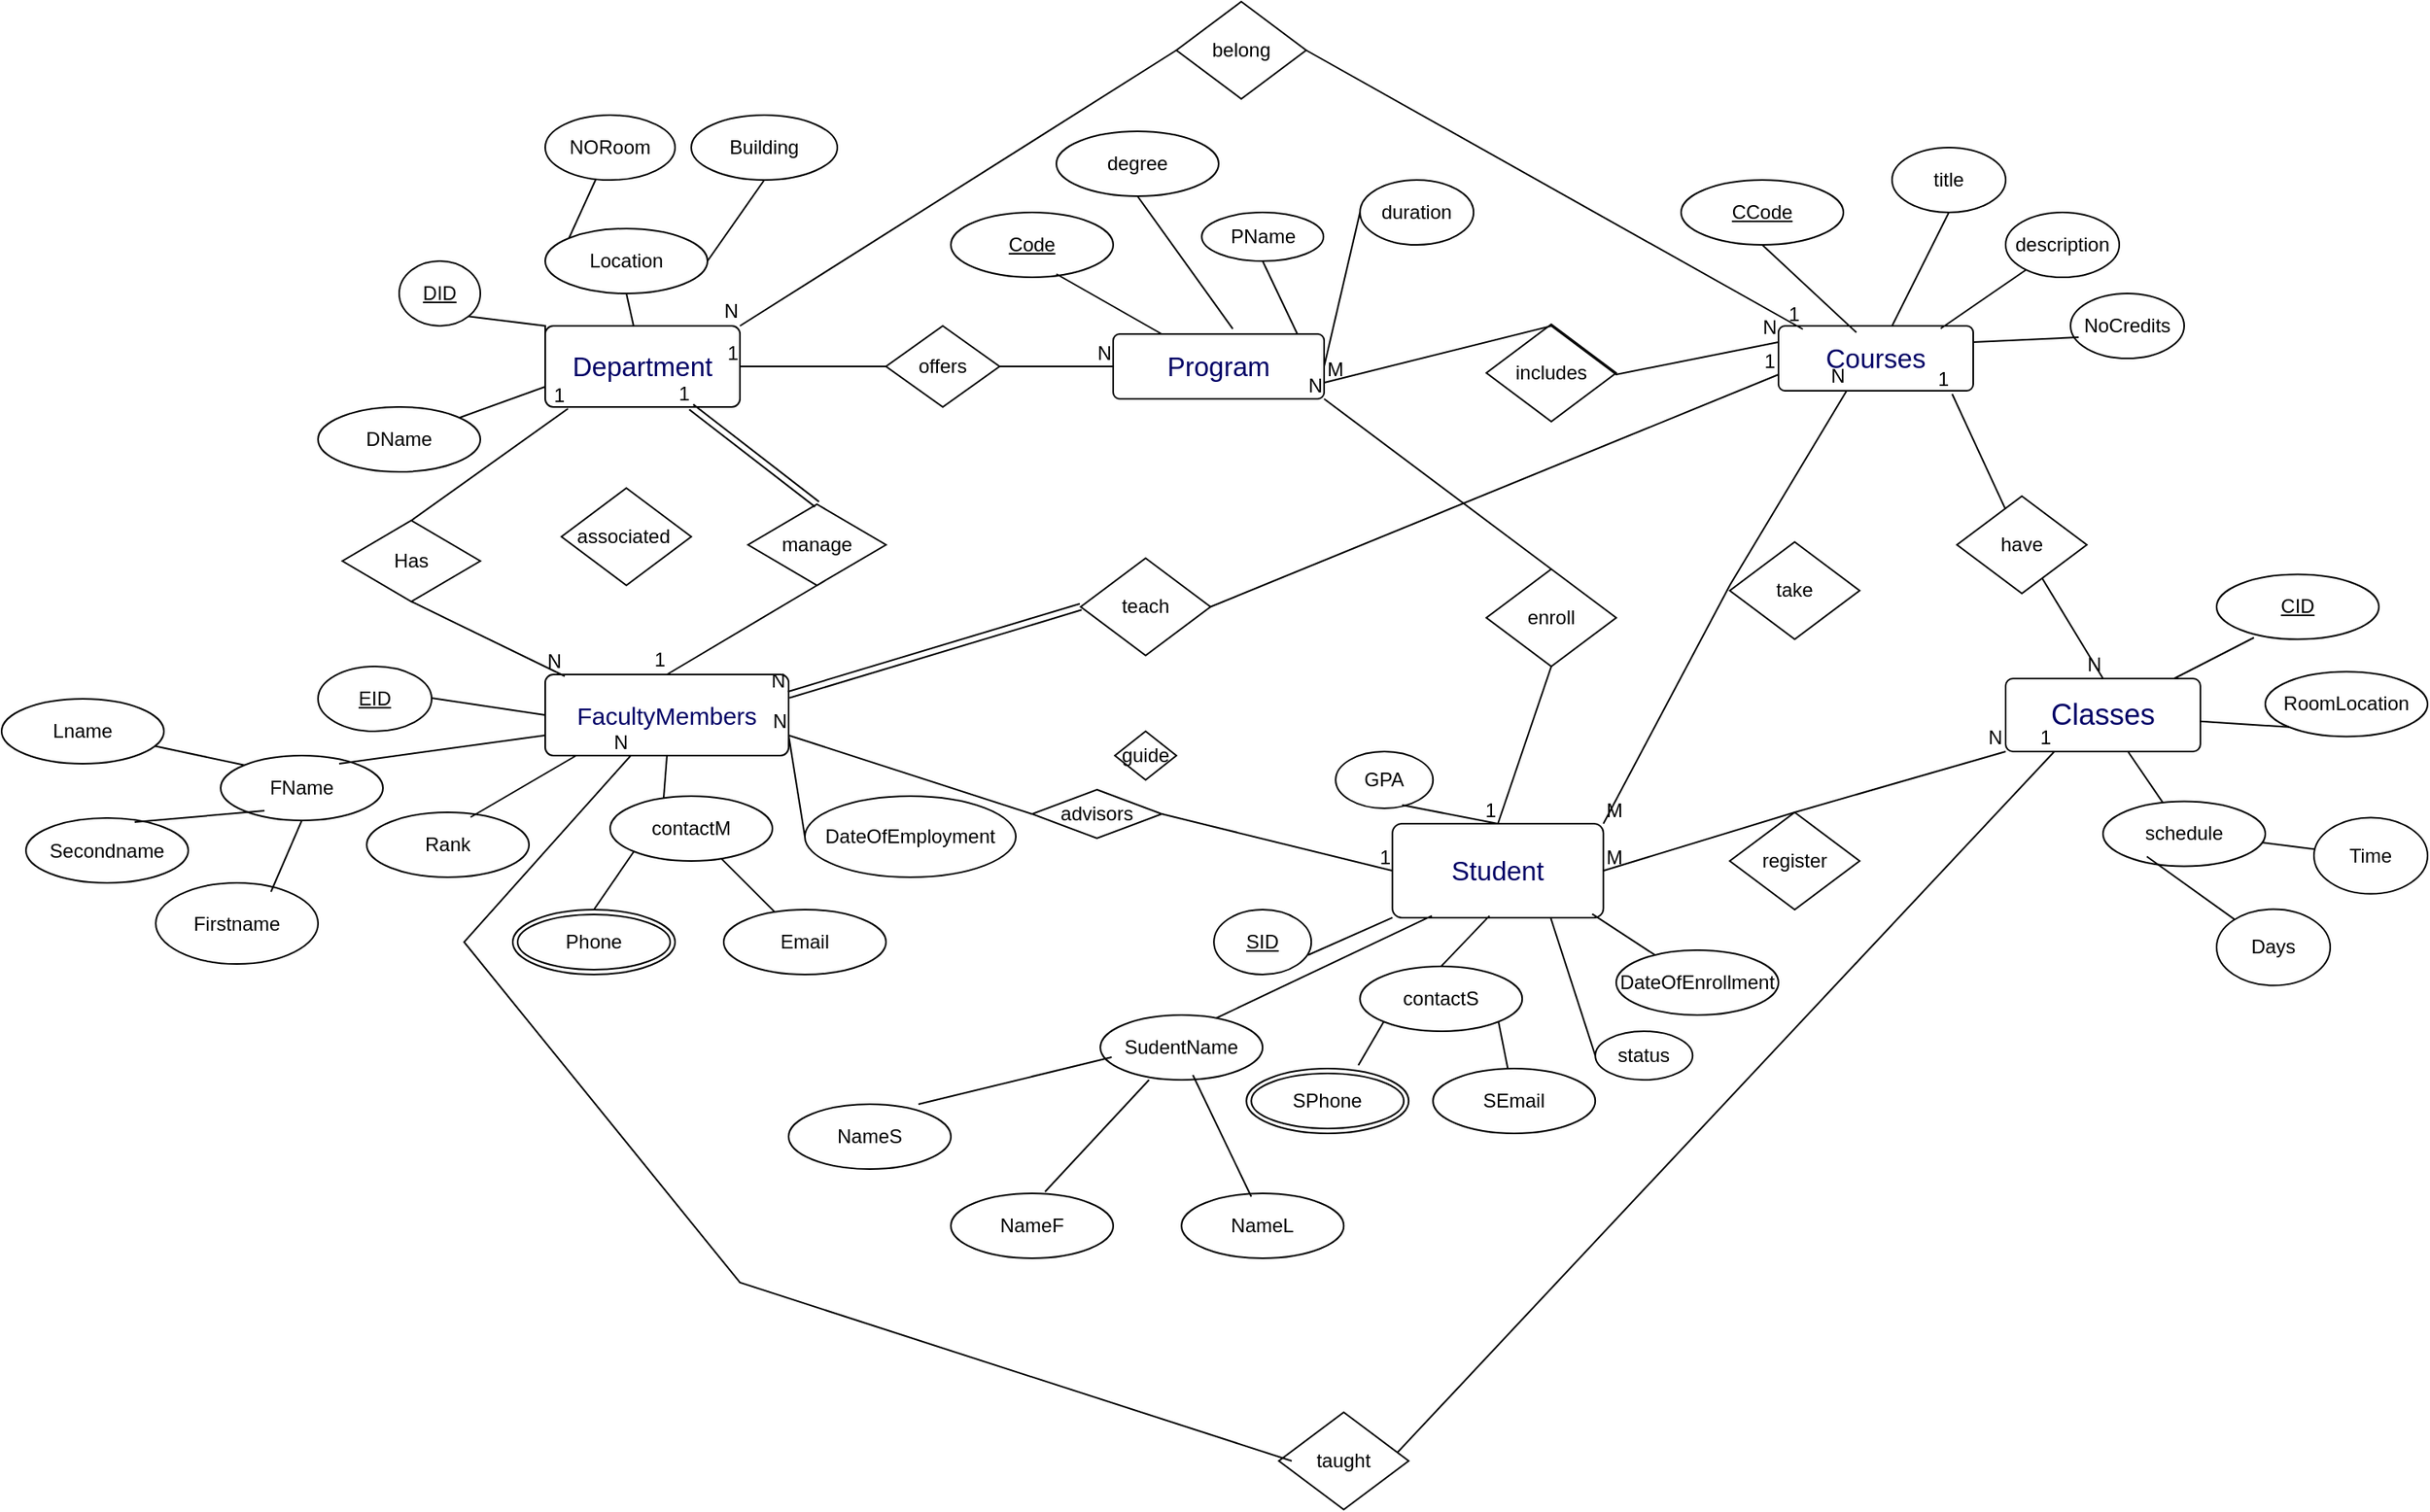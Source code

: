 <mxfile version="24.7.17">
  <diagram id="R2lEEEUBdFMjLlhIrx00" name="Page-1">
    <mxGraphModel dx="2276" dy="781" grid="1" gridSize="10" guides="1" tooltips="1" connect="1" arrows="1" fold="1" page="1" pageScale="1" pageWidth="850" pageHeight="1100" math="0" shadow="0" extFonts="Permanent Marker^https://fonts.googleapis.com/css?family=Permanent+Marker">
      <root>
        <mxCell id="0" />
        <mxCell id="1" parent="0" />
        <mxCell id="OtRgwi7iKYd2yxf2kKUD-1" value="&lt;font color=&quot;#000066&quot; face=&quot;sans-serif&quot;&gt;&lt;span style=&quot;font-size: 16.5px; font-variant-ligatures: common-ligatures; white-space: pre;&quot;&gt;Department&lt;/span&gt;&lt;/font&gt;" style="rounded=1;arcSize=10;whiteSpace=wrap;html=1;align=center;" vertex="1" parent="1">
          <mxGeometry x="-90" y="320" width="120" height="50" as="geometry" />
        </mxCell>
        <mxCell id="OtRgwi7iKYd2yxf2kKUD-3" value="DName" style="ellipse;whiteSpace=wrap;html=1;align=center;" vertex="1" parent="1">
          <mxGeometry x="-230" y="370" width="100" height="40" as="geometry" />
        </mxCell>
        <mxCell id="OtRgwi7iKYd2yxf2kKUD-6" value="DID" style="ellipse;whiteSpace=wrap;html=1;align=center;fontStyle=4;" vertex="1" parent="1">
          <mxGeometry x="-180" y="280" width="50" height="40" as="geometry" />
        </mxCell>
        <mxCell id="OtRgwi7iKYd2yxf2kKUD-7" value="Location" style="ellipse;whiteSpace=wrap;html=1;align=center;" vertex="1" parent="1">
          <mxGeometry x="-90" y="260" width="100" height="40" as="geometry" />
        </mxCell>
        <mxCell id="OtRgwi7iKYd2yxf2kKUD-8" value="" style="endArrow=none;html=1;rounded=0;entryX=0;entryY=0.75;entryDx=0;entryDy=0;" edge="1" parent="1" source="OtRgwi7iKYd2yxf2kKUD-3" target="OtRgwi7iKYd2yxf2kKUD-1">
          <mxGeometry relative="1" as="geometry">
            <mxPoint x="-240" y="344.5" as="sourcePoint" />
            <mxPoint x="-80" y="344.5" as="targetPoint" />
          </mxGeometry>
        </mxCell>
        <mxCell id="OtRgwi7iKYd2yxf2kKUD-9" value="" style="endArrow=none;html=1;rounded=0;exitX=1;exitY=1;exitDx=0;exitDy=0;" edge="1" parent="1" source="OtRgwi7iKYd2yxf2kKUD-6">
          <mxGeometry relative="1" as="geometry">
            <mxPoint x="-133" y="387" as="sourcePoint" />
            <mxPoint x="-90" y="330" as="targetPoint" />
            <Array as="points">
              <mxPoint x="-90" y="320" />
            </Array>
          </mxGeometry>
        </mxCell>
        <mxCell id="OtRgwi7iKYd2yxf2kKUD-12" value="" style="endArrow=none;html=1;rounded=0;exitX=0.5;exitY=1;exitDx=0;exitDy=0;" edge="1" parent="1" source="OtRgwi7iKYd2yxf2kKUD-7" target="OtRgwi7iKYd2yxf2kKUD-1">
          <mxGeometry relative="1" as="geometry">
            <mxPoint x="30" y="290" as="sourcePoint" />
            <mxPoint x="190" y="290" as="targetPoint" />
          </mxGeometry>
        </mxCell>
        <mxCell id="OtRgwi7iKYd2yxf2kKUD-13" value="NORoom" style="ellipse;whiteSpace=wrap;html=1;align=center;" vertex="1" parent="1">
          <mxGeometry x="-90" y="190" width="80" height="40" as="geometry" />
        </mxCell>
        <mxCell id="OtRgwi7iKYd2yxf2kKUD-14" value="Building" style="ellipse;whiteSpace=wrap;html=1;align=center;" vertex="1" parent="1">
          <mxGeometry y="190" width="90" height="40" as="geometry" />
        </mxCell>
        <mxCell id="OtRgwi7iKYd2yxf2kKUD-15" value="" style="endArrow=none;html=1;rounded=0;entryX=0.5;entryY=1;entryDx=0;entryDy=0;exitX=1;exitY=0.5;exitDx=0;exitDy=0;" edge="1" parent="1" source="OtRgwi7iKYd2yxf2kKUD-7" target="OtRgwi7iKYd2yxf2kKUD-14">
          <mxGeometry relative="1" as="geometry">
            <mxPoint x="20" y="250" as="sourcePoint" />
            <mxPoint x="180" y="250" as="targetPoint" />
          </mxGeometry>
        </mxCell>
        <mxCell id="OtRgwi7iKYd2yxf2kKUD-16" value="" style="endArrow=none;html=1;rounded=0;entryX=0;entryY=0;entryDx=0;entryDy=0;" edge="1" parent="1" source="OtRgwi7iKYd2yxf2kKUD-13" target="OtRgwi7iKYd2yxf2kKUD-7">
          <mxGeometry relative="1" as="geometry">
            <mxPoint x="-150" y="250" as="sourcePoint" />
            <mxPoint x="10" y="250" as="targetPoint" />
          </mxGeometry>
        </mxCell>
        <mxCell id="OtRgwi7iKYd2yxf2kKUD-17" value="&lt;font color=&quot;#000066&quot; face=&quot;sans-serif&quot;&gt;&lt;span style=&quot;font-size: 16.5px; font-variant-ligatures: common-ligatures; white-space: pre;&quot;&gt;Program&lt;/span&gt;&lt;/font&gt;" style="rounded=1;arcSize=10;whiteSpace=wrap;html=1;align=center;" vertex="1" parent="1">
          <mxGeometry x="260" y="325" width="130" height="40" as="geometry" />
        </mxCell>
        <mxCell id="OtRgwi7iKYd2yxf2kKUD-18" value="&lt;font color=&quot;#000066&quot; style=&quot;font-size: 15px;&quot;&gt;FacultyMembers&lt;/font&gt;" style="rounded=1;arcSize=10;whiteSpace=wrap;html=1;align=center;fontSize=15;" vertex="1" parent="1">
          <mxGeometry x="-90" y="535" width="150" height="50" as="geometry" />
        </mxCell>
        <mxCell id="OtRgwi7iKYd2yxf2kKUD-19" value="Code" style="ellipse;whiteSpace=wrap;html=1;align=center;fontStyle=4;" vertex="1" parent="1">
          <mxGeometry x="160" y="250" width="100" height="40" as="geometry" />
        </mxCell>
        <mxCell id="OtRgwi7iKYd2yxf2kKUD-20" value="PName" style="ellipse;whiteSpace=wrap;html=1;align=center;" vertex="1" parent="1">
          <mxGeometry x="314.6" y="250" width="75" height="30" as="geometry" />
        </mxCell>
        <mxCell id="OtRgwi7iKYd2yxf2kKUD-21" value="" style="endArrow=none;html=1;rounded=0;exitX=0.65;exitY=0.95;exitDx=0;exitDy=0;exitPerimeter=0;" edge="1" parent="1" source="OtRgwi7iKYd2yxf2kKUD-19" target="OtRgwi7iKYd2yxf2kKUD-17">
          <mxGeometry relative="1" as="geometry">
            <mxPoint x="110" y="319" as="sourcePoint" />
            <mxPoint x="270" y="319" as="targetPoint" />
          </mxGeometry>
        </mxCell>
        <mxCell id="OtRgwi7iKYd2yxf2kKUD-23" value="" style="endArrow=none;html=1;rounded=0;entryX=0.5;entryY=1;entryDx=0;entryDy=0;exitX=0.873;exitY=0;exitDx=0;exitDy=0;exitPerimeter=0;" edge="1" parent="1" source="OtRgwi7iKYd2yxf2kKUD-17" target="OtRgwi7iKYd2yxf2kKUD-20">
          <mxGeometry relative="1" as="geometry">
            <mxPoint x="380" y="340" as="sourcePoint" />
            <mxPoint x="540" y="340" as="targetPoint" />
          </mxGeometry>
        </mxCell>
        <mxCell id="OtRgwi7iKYd2yxf2kKUD-24" value="EID" style="ellipse;whiteSpace=wrap;html=1;align=center;fontStyle=4;" vertex="1" parent="1">
          <mxGeometry x="-230" y="530" width="70" height="40" as="geometry" />
        </mxCell>
        <mxCell id="OtRgwi7iKYd2yxf2kKUD-25" value="" style="endArrow=none;html=1;rounded=0;entryX=0;entryY=0.5;entryDx=0;entryDy=0;" edge="1" parent="1" target="OtRgwi7iKYd2yxf2kKUD-18">
          <mxGeometry relative="1" as="geometry">
            <mxPoint x="-160" y="549.5" as="sourcePoint" />
            <mxPoint x="-120" y="550" as="targetPoint" />
          </mxGeometry>
        </mxCell>
        <mxCell id="OtRgwi7iKYd2yxf2kKUD-27" value="FName" style="ellipse;whiteSpace=wrap;html=1;align=center;" vertex="1" parent="1">
          <mxGeometry x="-290" y="585" width="100" height="40" as="geometry" />
        </mxCell>
        <mxCell id="OtRgwi7iKYd2yxf2kKUD-28" value="Email" style="ellipse;whiteSpace=wrap;html=1;align=center;" vertex="1" parent="1">
          <mxGeometry x="20" y="680" width="100" height="40" as="geometry" />
        </mxCell>
        <mxCell id="OtRgwi7iKYd2yxf2kKUD-29" value="DateOfEmployment" style="ellipse;whiteSpace=wrap;html=1;align=center;" vertex="1" parent="1">
          <mxGeometry x="70" y="610" width="130" height="50" as="geometry" />
        </mxCell>
        <mxCell id="OtRgwi7iKYd2yxf2kKUD-30" value="Phone" style="ellipse;shape=doubleEllipse;margin=3;whiteSpace=wrap;html=1;align=center;" vertex="1" parent="1">
          <mxGeometry x="-110" y="680" width="100" height="40" as="geometry" />
        </mxCell>
        <mxCell id="OtRgwi7iKYd2yxf2kKUD-31" value="" style="endArrow=none;html=1;rounded=0;exitX=0.73;exitY=0.125;exitDx=0;exitDy=0;exitPerimeter=0;entryX=0;entryY=0.75;entryDx=0;entryDy=0;" edge="1" parent="1" source="OtRgwi7iKYd2yxf2kKUD-27" target="OtRgwi7iKYd2yxf2kKUD-18">
          <mxGeometry relative="1" as="geometry">
            <mxPoint x="-250" y="570" as="sourcePoint" />
            <mxPoint x="-90" y="570" as="targetPoint" />
          </mxGeometry>
        </mxCell>
        <mxCell id="OtRgwi7iKYd2yxf2kKUD-32" value="" style="endArrow=none;html=1;rounded=0;exitX=0.5;exitY=0;exitDx=0;exitDy=0;entryX=0;entryY=1;entryDx=0;entryDy=0;" edge="1" parent="1" source="OtRgwi7iKYd2yxf2kKUD-30" target="OtRgwi7iKYd2yxf2kKUD-42">
          <mxGeometry relative="1" as="geometry">
            <mxPoint x="-80" y="617" as="sourcePoint" />
            <mxPoint x="-33" y="575" as="targetPoint" />
          </mxGeometry>
        </mxCell>
        <mxCell id="OtRgwi7iKYd2yxf2kKUD-33" value="" style="endArrow=none;html=1;rounded=0;" edge="1" parent="1" source="OtRgwi7iKYd2yxf2kKUD-28" target="OtRgwi7iKYd2yxf2kKUD-42">
          <mxGeometry relative="1" as="geometry">
            <mxPoint x="-40" y="630" as="sourcePoint" />
            <mxPoint x="-17" y="580" as="targetPoint" />
            <Array as="points" />
          </mxGeometry>
        </mxCell>
        <mxCell id="OtRgwi7iKYd2yxf2kKUD-34" value="" style="endArrow=none;html=1;rounded=0;entryX=0;entryY=0.5;entryDx=0;entryDy=0;exitX=1;exitY=0.75;exitDx=0;exitDy=0;" edge="1" parent="1" source="OtRgwi7iKYd2yxf2kKUD-18" target="OtRgwi7iKYd2yxf2kKUD-29">
          <mxGeometry relative="1" as="geometry">
            <mxPoint x="60" y="570" as="sourcePoint" />
            <mxPoint x="190" y="560" as="targetPoint" />
          </mxGeometry>
        </mxCell>
        <mxCell id="OtRgwi7iKYd2yxf2kKUD-35" value=" degree" style="ellipse;whiteSpace=wrap;html=1;align=center;" vertex="1" parent="1">
          <mxGeometry x="225" y="200" width="100" height="40" as="geometry" />
        </mxCell>
        <mxCell id="OtRgwi7iKYd2yxf2kKUD-37" value="" style="endArrow=none;html=1;rounded=0;exitX=0.567;exitY=-0.08;exitDx=0;exitDy=0;exitPerimeter=0;entryX=0.5;entryY=1;entryDx=0;entryDy=0;" edge="1" parent="1" source="OtRgwi7iKYd2yxf2kKUD-17" target="OtRgwi7iKYd2yxf2kKUD-35">
          <mxGeometry relative="1" as="geometry">
            <mxPoint x="140" y="240" as="sourcePoint" />
            <mxPoint x="300" y="240" as="targetPoint" />
          </mxGeometry>
        </mxCell>
        <mxCell id="OtRgwi7iKYd2yxf2kKUD-38" value="  duration " style="ellipse;whiteSpace=wrap;html=1;align=center;" vertex="1" parent="1">
          <mxGeometry x="412.1" y="230" width="70" height="40" as="geometry" />
        </mxCell>
        <mxCell id="OtRgwi7iKYd2yxf2kKUD-39" value="" style="endArrow=none;html=1;rounded=0;exitX=1;exitY=0.5;exitDx=0;exitDy=0;entryX=0;entryY=0.5;entryDx=0;entryDy=0;" edge="1" parent="1" source="OtRgwi7iKYd2yxf2kKUD-17" target="OtRgwi7iKYd2yxf2kKUD-38">
          <mxGeometry relative="1" as="geometry">
            <mxPoint x="250" y="344.5" as="sourcePoint" />
            <mxPoint x="430" y="345" as="targetPoint" />
          </mxGeometry>
        </mxCell>
        <mxCell id="OtRgwi7iKYd2yxf2kKUD-42" value="contactM" style="ellipse;whiteSpace=wrap;html=1;align=center;" vertex="1" parent="1">
          <mxGeometry x="-50" y="610" width="100" height="40" as="geometry" />
        </mxCell>
        <mxCell id="OtRgwi7iKYd2yxf2kKUD-43" value="" style="endArrow=none;html=1;rounded=0;exitX=0.33;exitY=0.025;exitDx=0;exitDy=0;exitPerimeter=0;entryX=0.5;entryY=1;entryDx=0;entryDy=0;" edge="1" parent="1" source="OtRgwi7iKYd2yxf2kKUD-42" target="OtRgwi7iKYd2yxf2kKUD-18">
          <mxGeometry relative="1" as="geometry">
            <mxPoint x="-57" y="613.5" as="sourcePoint" />
            <mxPoint x="-10" y="580" as="targetPoint" />
          </mxGeometry>
        </mxCell>
        <mxCell id="OtRgwi7iKYd2yxf2kKUD-44" value="Rank" style="ellipse;whiteSpace=wrap;html=1;align=center;" vertex="1" parent="1">
          <mxGeometry x="-200" y="620" width="100" height="40" as="geometry" />
        </mxCell>
        <mxCell id="OtRgwi7iKYd2yxf2kKUD-45" value="" style="endArrow=none;html=1;rounded=0;entryX=0.64;entryY=0.075;entryDx=0;entryDy=0;entryPerimeter=0;exitX=0.127;exitY=1;exitDx=0;exitDy=0;exitPerimeter=0;" edge="1" parent="1" source="OtRgwi7iKYd2yxf2kKUD-18" target="OtRgwi7iKYd2yxf2kKUD-44">
          <mxGeometry relative="1" as="geometry">
            <mxPoint x="-140" y="410" as="sourcePoint" />
            <mxPoint x="20" y="410" as="targetPoint" />
          </mxGeometry>
        </mxCell>
        <mxCell id="OtRgwi7iKYd2yxf2kKUD-46" value="&lt;font color=&quot;#000066&quot; face=&quot;sans-serif&quot;&gt;&lt;span style=&quot;font-size: 16.5px; font-variant-ligatures: common-ligatures; white-space: pre;&quot;&gt;Student&lt;/span&gt;&lt;/font&gt;" style="rounded=1;arcSize=10;whiteSpace=wrap;html=1;align=center;" vertex="1" parent="1">
          <mxGeometry x="432.1" y="627" width="130" height="58" as="geometry" />
        </mxCell>
        <mxCell id="OtRgwi7iKYd2yxf2kKUD-47" value="DateOfEnrollment" style="ellipse;whiteSpace=wrap;html=1;align=center;" vertex="1" parent="1">
          <mxGeometry x="570" y="705" width="100" height="40" as="geometry" />
        </mxCell>
        <mxCell id="OtRgwi7iKYd2yxf2kKUD-48" value="SID" style="ellipse;whiteSpace=wrap;html=1;align=center;fontStyle=4;" vertex="1" parent="1">
          <mxGeometry x="322.1" y="680" width="60" height="40" as="geometry" />
        </mxCell>
        <mxCell id="OtRgwi7iKYd2yxf2kKUD-49" value="NameL" style="ellipse;whiteSpace=wrap;html=1;align=center;" vertex="1" parent="1">
          <mxGeometry x="302.1" y="855" width="100" height="40" as="geometry" />
        </mxCell>
        <mxCell id="OtRgwi7iKYd2yxf2kKUD-50" value="SEmail" style="ellipse;whiteSpace=wrap;html=1;align=center;" vertex="1" parent="1">
          <mxGeometry x="457.1" y="778" width="100" height="40" as="geometry" />
        </mxCell>
        <mxCell id="OtRgwi7iKYd2yxf2kKUD-51" value="" style="endArrow=none;html=1;rounded=0;exitX=0.69;exitY=-0.05;exitDx=0;exitDy=0;entryX=0;entryY=1;entryDx=0;entryDy=0;exitPerimeter=0;" edge="1" parent="1" source="OtRgwi7iKYd2yxf2kKUD-53" target="OtRgwi7iKYd2yxf2kKUD-54">
          <mxGeometry relative="1" as="geometry">
            <mxPoint x="387.1" y="778" as="sourcePoint" />
            <mxPoint x="402.1" y="742" as="targetPoint" />
          </mxGeometry>
        </mxCell>
        <mxCell id="OtRgwi7iKYd2yxf2kKUD-52" value="" style="endArrow=none;html=1;rounded=0;entryX=1;entryY=1;entryDx=0;entryDy=0;" edge="1" source="OtRgwi7iKYd2yxf2kKUD-50" parent="1" target="OtRgwi7iKYd2yxf2kKUD-54">
          <mxGeometry relative="1" as="geometry">
            <mxPoint x="397.1" y="728" as="sourcePoint" />
            <mxPoint x="456.1" y="747" as="targetPoint" />
            <Array as="points" />
          </mxGeometry>
        </mxCell>
        <mxCell id="OtRgwi7iKYd2yxf2kKUD-53" value="SPhone" style="ellipse;shape=doubleEllipse;margin=3;whiteSpace=wrap;html=1;align=center;" vertex="1" parent="1">
          <mxGeometry x="342.1" y="778" width="100" height="40" as="geometry" />
        </mxCell>
        <mxCell id="OtRgwi7iKYd2yxf2kKUD-54" value="contactS" style="ellipse;whiteSpace=wrap;html=1;align=center;" vertex="1" parent="1">
          <mxGeometry x="412.1" y="715" width="100" height="40" as="geometry" />
        </mxCell>
        <mxCell id="OtRgwi7iKYd2yxf2kKUD-56" value="" style="endArrow=none;html=1;rounded=0;exitX=0.46;exitY=0.98;exitDx=0;exitDy=0;exitPerimeter=0;entryX=0.5;entryY=0;entryDx=0;entryDy=0;" edge="1" parent="1" source="OtRgwi7iKYd2yxf2kKUD-46" target="OtRgwi7iKYd2yxf2kKUD-54">
          <mxGeometry relative="1" as="geometry">
            <mxPoint x="277.1" y="702" as="sourcePoint" />
            <mxPoint x="437.1" y="702" as="targetPoint" />
          </mxGeometry>
        </mxCell>
        <mxCell id="OtRgwi7iKYd2yxf2kKUD-57" value="" style="endArrow=none;html=1;rounded=0;exitX=0.947;exitY=0.96;exitDx=0;exitDy=0;exitPerimeter=0;" edge="1" parent="1" source="OtRgwi7iKYd2yxf2kKUD-46" target="OtRgwi7iKYd2yxf2kKUD-47">
          <mxGeometry relative="1" as="geometry">
            <mxPoint x="507.1" y="636.5" as="sourcePoint" />
            <mxPoint x="563.1" y="702" as="targetPoint" />
          </mxGeometry>
        </mxCell>
        <mxCell id="OtRgwi7iKYd2yxf2kKUD-58" value="" style="endArrow=none;html=1;rounded=0;entryX=0.967;entryY=0.7;entryDx=0;entryDy=0;entryPerimeter=0;" edge="1" parent="1" source="OtRgwi7iKYd2yxf2kKUD-46" target="OtRgwi7iKYd2yxf2kKUD-48">
          <mxGeometry relative="1" as="geometry">
            <mxPoint x="387.1" y="582" as="sourcePoint" />
            <mxPoint x="357.1" y="572" as="targetPoint" />
          </mxGeometry>
        </mxCell>
        <mxCell id="OtRgwi7iKYd2yxf2kKUD-59" value="" style="endArrow=none;html=1;rounded=0;exitX=0.75;exitY=1;exitDx=0;exitDy=0;entryX=0;entryY=0.5;entryDx=0;entryDy=0;" edge="1" parent="1" source="OtRgwi7iKYd2yxf2kKUD-46" target="OtRgwi7iKYd2yxf2kKUD-61">
          <mxGeometry relative="1" as="geometry">
            <mxPoint x="127.1" y="562" as="sourcePoint" />
            <mxPoint x="562.1" y="615" as="targetPoint" />
          </mxGeometry>
        </mxCell>
        <mxCell id="OtRgwi7iKYd2yxf2kKUD-61" value="status" style="ellipse;whiteSpace=wrap;html=1;align=center;" vertex="1" parent="1">
          <mxGeometry x="557.1" y="755" width="60" height="30" as="geometry" />
        </mxCell>
        <mxCell id="OtRgwi7iKYd2yxf2kKUD-62" value="" style="endArrow=none;html=1;rounded=0;entryX=0.187;entryY=0.98;entryDx=0;entryDy=0;entryPerimeter=0;exitX=0.67;exitY=0.1;exitDx=0;exitDy=0;exitPerimeter=0;" edge="1" parent="1" source="OtRgwi7iKYd2yxf2kKUD-95" target="OtRgwi7iKYd2yxf2kKUD-46">
          <mxGeometry relative="1" as="geometry">
            <mxPoint x="307.1" y="735" as="sourcePoint" />
            <mxPoint x="342.1" y="655" as="targetPoint" />
          </mxGeometry>
        </mxCell>
        <mxCell id="OtRgwi7iKYd2yxf2kKUD-63" value="&lt;font color=&quot;#000066&quot; face=&quot;sans-serif&quot;&gt;&lt;span style=&quot;font-size: 16.5px; font-variant-ligatures: common-ligatures; white-space: pre;&quot;&gt;Courses&lt;/span&gt;&lt;/font&gt;" style="rounded=1;arcSize=10;whiteSpace=wrap;html=1;align=center;" vertex="1" parent="1">
          <mxGeometry x="670" y="320" width="120" height="40" as="geometry" />
        </mxCell>
        <mxCell id="OtRgwi7iKYd2yxf2kKUD-64" value="CCode" style="ellipse;whiteSpace=wrap;html=1;align=center;fontStyle=4;" vertex="1" parent="1">
          <mxGeometry x="610" y="230" width="100" height="40" as="geometry" />
        </mxCell>
        <mxCell id="OtRgwi7iKYd2yxf2kKUD-65" value="title" style="ellipse;whiteSpace=wrap;html=1;align=center;" vertex="1" parent="1">
          <mxGeometry x="740" y="210" width="70" height="40" as="geometry" />
        </mxCell>
        <mxCell id="OtRgwi7iKYd2yxf2kKUD-66" value="description" style="ellipse;whiteSpace=wrap;html=1;align=center;" vertex="1" parent="1">
          <mxGeometry x="810" y="250" width="70" height="40" as="geometry" />
        </mxCell>
        <mxCell id="OtRgwi7iKYd2yxf2kKUD-67" value="NoCredits" style="ellipse;whiteSpace=wrap;html=1;align=center;" vertex="1" parent="1">
          <mxGeometry x="850" y="300" width="70" height="40" as="geometry" />
        </mxCell>
        <mxCell id="OtRgwi7iKYd2yxf2kKUD-69" value="" style="endArrow=none;html=1;rounded=0;exitX=0.5;exitY=1;exitDx=0;exitDy=0;entryX=0.4;entryY=0.1;entryDx=0;entryDy=0;entryPerimeter=0;" edge="1" parent="1" source="OtRgwi7iKYd2yxf2kKUD-64" target="OtRgwi7iKYd2yxf2kKUD-63">
          <mxGeometry relative="1" as="geometry">
            <mxPoint x="515" y="389.5" as="sourcePoint" />
            <mxPoint x="675" y="389.5" as="targetPoint" />
          </mxGeometry>
        </mxCell>
        <mxCell id="OtRgwi7iKYd2yxf2kKUD-70" value="" style="endArrow=none;html=1;rounded=0;entryX=0.5;entryY=1;entryDx=0;entryDy=0;" edge="1" parent="1" source="OtRgwi7iKYd2yxf2kKUD-63" target="OtRgwi7iKYd2yxf2kKUD-65">
          <mxGeometry relative="1" as="geometry">
            <mxPoint x="70" y="500" as="sourcePoint" />
            <mxPoint x="230" y="500" as="targetPoint" />
          </mxGeometry>
        </mxCell>
        <mxCell id="OtRgwi7iKYd2yxf2kKUD-71" value="" style="endArrow=none;html=1;rounded=0;entryX=0.071;entryY=0.675;entryDx=0;entryDy=0;entryPerimeter=0;exitX=1;exitY=0.25;exitDx=0;exitDy=0;" edge="1" parent="1" source="OtRgwi7iKYd2yxf2kKUD-63" target="OtRgwi7iKYd2yxf2kKUD-67">
          <mxGeometry relative="1" as="geometry">
            <mxPoint x="70" y="500" as="sourcePoint" />
            <mxPoint x="230" y="500" as="targetPoint" />
          </mxGeometry>
        </mxCell>
        <mxCell id="OtRgwi7iKYd2yxf2kKUD-73" value="" style="endArrow=none;html=1;rounded=0;exitX=0.833;exitY=0.04;exitDx=0;exitDy=0;exitPerimeter=0;" edge="1" parent="1" source="OtRgwi7iKYd2yxf2kKUD-63" target="OtRgwi7iKYd2yxf2kKUD-66">
          <mxGeometry relative="1" as="geometry">
            <mxPoint x="140" y="500" as="sourcePoint" />
            <mxPoint x="300" y="500" as="targetPoint" />
          </mxGeometry>
        </mxCell>
        <mxCell id="OtRgwi7iKYd2yxf2kKUD-74" value="&lt;font style=&quot;font-size: 18px;&quot; color=&quot;#000066&quot;&gt;Classes&lt;/font&gt;" style="rounded=1;arcSize=10;whiteSpace=wrap;html=1;align=center;fontSize=18;" vertex="1" parent="1">
          <mxGeometry x="810" y="537.5" width="120" height="45" as="geometry" />
        </mxCell>
        <mxCell id="OtRgwi7iKYd2yxf2kKUD-75" value="CID" style="ellipse;whiteSpace=wrap;html=1;align=center;fontStyle=4;" vertex="1" parent="1">
          <mxGeometry x="940" y="473.25" width="100" height="40" as="geometry" />
        </mxCell>
        <mxCell id="OtRgwi7iKYd2yxf2kKUD-76" value=" schedule" style="ellipse;whiteSpace=wrap;html=1;align=center;" vertex="1" parent="1">
          <mxGeometry x="870" y="613.25" width="100" height="40" as="geometry" />
        </mxCell>
        <mxCell id="OtRgwi7iKYd2yxf2kKUD-77" value="RoomLocation" style="ellipse;whiteSpace=wrap;html=1;align=center;" vertex="1" parent="1">
          <mxGeometry x="970" y="533.25" width="100" height="40" as="geometry" />
        </mxCell>
        <mxCell id="OtRgwi7iKYd2yxf2kKUD-78" value="" style="endArrow=none;html=1;rounded=0;" edge="1" parent="1" source="OtRgwi7iKYd2yxf2kKUD-76" target="OtRgwi7iKYd2yxf2kKUD-74">
          <mxGeometry relative="1" as="geometry">
            <mxPoint x="720" y="535.25" as="sourcePoint" />
            <mxPoint x="880" y="583.25" as="targetPoint" />
          </mxGeometry>
        </mxCell>
        <mxCell id="OtRgwi7iKYd2yxf2kKUD-79" value="" style="endArrow=none;html=1;rounded=0;entryX=0;entryY=1;entryDx=0;entryDy=0;" edge="1" parent="1" source="OtRgwi7iKYd2yxf2kKUD-74" target="OtRgwi7iKYd2yxf2kKUD-77">
          <mxGeometry relative="1" as="geometry">
            <mxPoint x="940" y="572" as="sourcePoint" />
            <mxPoint x="990" y="623.25" as="targetPoint" />
          </mxGeometry>
        </mxCell>
        <mxCell id="OtRgwi7iKYd2yxf2kKUD-80" value="" style="endArrow=none;html=1;rounded=0;entryX=0.23;entryY=0.975;entryDx=0;entryDy=0;entryPerimeter=0;" edge="1" parent="1" source="OtRgwi7iKYd2yxf2kKUD-74" target="OtRgwi7iKYd2yxf2kKUD-75">
          <mxGeometry relative="1" as="geometry">
            <mxPoint x="901.96" y="538.25" as="sourcePoint" />
            <mxPoint x="970" y="503.25" as="targetPoint" />
          </mxGeometry>
        </mxCell>
        <mxCell id="OtRgwi7iKYd2yxf2kKUD-81" value=" Time" style="ellipse;whiteSpace=wrap;html=1;align=center;" vertex="1" parent="1">
          <mxGeometry x="1000" y="623.25" width="70" height="47" as="geometry" />
        </mxCell>
        <mxCell id="OtRgwi7iKYd2yxf2kKUD-82" value="Days" style="ellipse;whiteSpace=wrap;html=1;align=center;" vertex="1" parent="1">
          <mxGeometry x="940" y="679.75" width="70" height="47" as="geometry" />
        </mxCell>
        <mxCell id="OtRgwi7iKYd2yxf2kKUD-85" value="" style="endArrow=none;html=1;rounded=0;entryX=0.27;entryY=0.85;entryDx=0;entryDy=0;entryPerimeter=0;" edge="1" parent="1" source="OtRgwi7iKYd2yxf2kKUD-82" target="OtRgwi7iKYd2yxf2kKUD-76">
          <mxGeometry relative="1" as="geometry">
            <mxPoint x="280" y="403.25" as="sourcePoint" />
            <mxPoint x="440" y="403.25" as="targetPoint" />
          </mxGeometry>
        </mxCell>
        <mxCell id="OtRgwi7iKYd2yxf2kKUD-86" value="" style="endArrow=none;html=1;rounded=0;" edge="1" parent="1" source="OtRgwi7iKYd2yxf2kKUD-76" target="OtRgwi7iKYd2yxf2kKUD-81">
          <mxGeometry relative="1" as="geometry">
            <mxPoint x="470" y="403.25" as="sourcePoint" />
            <mxPoint x="630" y="403.25" as="targetPoint" />
          </mxGeometry>
        </mxCell>
        <mxCell id="OtRgwi7iKYd2yxf2kKUD-87" value="Lname" style="ellipse;whiteSpace=wrap;html=1;align=center;" vertex="1" parent="1">
          <mxGeometry x="-425" y="550" width="100" height="40" as="geometry" />
        </mxCell>
        <mxCell id="OtRgwi7iKYd2yxf2kKUD-88" value="Secondname" style="ellipse;whiteSpace=wrap;html=1;align=center;" vertex="1" parent="1">
          <mxGeometry x="-410" y="623.5" width="100" height="40" as="geometry" />
        </mxCell>
        <mxCell id="OtRgwi7iKYd2yxf2kKUD-89" value="Firstname" style="ellipse;whiteSpace=wrap;html=1;align=center;" vertex="1" parent="1">
          <mxGeometry x="-330" y="663.5" width="100" height="50" as="geometry" />
        </mxCell>
        <mxCell id="OtRgwi7iKYd2yxf2kKUD-90" value="" style="endArrow=none;html=1;rounded=0;exitX=0;exitY=0;exitDx=0;exitDy=0;" edge="1" parent="1" source="OtRgwi7iKYd2yxf2kKUD-27" target="OtRgwi7iKYd2yxf2kKUD-87">
          <mxGeometry relative="1" as="geometry">
            <mxPoint x="-170" y="500" as="sourcePoint" />
            <mxPoint x="-10" y="500" as="targetPoint" />
          </mxGeometry>
        </mxCell>
        <mxCell id="OtRgwi7iKYd2yxf2kKUD-91" value="" style="endArrow=none;html=1;rounded=0;entryX=0.67;entryY=0.063;entryDx=0;entryDy=0;entryPerimeter=0;exitX=0.27;exitY=0.85;exitDx=0;exitDy=0;exitPerimeter=0;" edge="1" parent="1" source="OtRgwi7iKYd2yxf2kKUD-27" target="OtRgwi7iKYd2yxf2kKUD-88">
          <mxGeometry relative="1" as="geometry">
            <mxPoint x="-170" y="500" as="sourcePoint" />
            <mxPoint x="-10" y="500" as="targetPoint" />
          </mxGeometry>
        </mxCell>
        <mxCell id="OtRgwi7iKYd2yxf2kKUD-92" value="" style="endArrow=none;html=1;rounded=0;entryX=0.71;entryY=0.11;entryDx=0;entryDy=0;entryPerimeter=0;exitX=0.5;exitY=1;exitDx=0;exitDy=0;" edge="1" parent="1" source="OtRgwi7iKYd2yxf2kKUD-27" target="OtRgwi7iKYd2yxf2kKUD-89">
          <mxGeometry relative="1" as="geometry">
            <mxPoint x="-170" y="500" as="sourcePoint" />
            <mxPoint x="-10" y="500" as="targetPoint" />
          </mxGeometry>
        </mxCell>
        <mxCell id="OtRgwi7iKYd2yxf2kKUD-93" value="NameF" style="ellipse;whiteSpace=wrap;html=1;align=center;" vertex="1" parent="1">
          <mxGeometry x="160" y="855" width="100" height="40" as="geometry" />
        </mxCell>
        <mxCell id="OtRgwi7iKYd2yxf2kKUD-94" value="NameS" style="ellipse;whiteSpace=wrap;html=1;align=center;" vertex="1" parent="1">
          <mxGeometry x="60" y="800" width="100" height="40" as="geometry" />
        </mxCell>
        <mxCell id="OtRgwi7iKYd2yxf2kKUD-95" value="SudentName" style="ellipse;whiteSpace=wrap;html=1;align=center;" vertex="1" parent="1">
          <mxGeometry x="252.1" y="745" width="100" height="40" as="geometry" />
        </mxCell>
        <mxCell id="OtRgwi7iKYd2yxf2kKUD-98" value="" style="endArrow=none;html=1;rounded=0;entryX=0.8;entryY=0;entryDx=0;entryDy=0;entryPerimeter=0;exitX=0.07;exitY=0.65;exitDx=0;exitDy=0;exitPerimeter=0;" edge="1" parent="1" source="OtRgwi7iKYd2yxf2kKUD-95" target="OtRgwi7iKYd2yxf2kKUD-94">
          <mxGeometry relative="1" as="geometry">
            <mxPoint x="140" y="500" as="sourcePoint" />
            <mxPoint x="300" y="500" as="targetPoint" />
          </mxGeometry>
        </mxCell>
        <mxCell id="OtRgwi7iKYd2yxf2kKUD-99" value="" style="endArrow=none;html=1;rounded=0;exitX=0.3;exitY=1;exitDx=0;exitDy=0;exitPerimeter=0;entryX=0.58;entryY=-0.025;entryDx=0;entryDy=0;entryPerimeter=0;" edge="1" parent="1" source="OtRgwi7iKYd2yxf2kKUD-95" target="OtRgwi7iKYd2yxf2kKUD-93">
          <mxGeometry relative="1" as="geometry">
            <mxPoint x="142.1" y="565" as="sourcePoint" />
            <mxPoint x="250.0" y="865.251" as="targetPoint" />
          </mxGeometry>
        </mxCell>
        <mxCell id="OtRgwi7iKYd2yxf2kKUD-100" value="" style="endArrow=none;html=1;rounded=0;entryX=0.43;entryY=0.05;entryDx=0;entryDy=0;entryPerimeter=0;exitX=0.57;exitY=0.925;exitDx=0;exitDy=0;exitPerimeter=0;" edge="1" parent="1" source="OtRgwi7iKYd2yxf2kKUD-95" target="OtRgwi7iKYd2yxf2kKUD-49">
          <mxGeometry relative="1" as="geometry">
            <mxPoint x="142.1" y="565" as="sourcePoint" />
            <mxPoint x="302.1" y="565" as="targetPoint" />
          </mxGeometry>
        </mxCell>
        <mxCell id="OtRgwi7iKYd2yxf2kKUD-101" value=" manage" style="shape=rhombus;perimeter=rhombusPerimeter;whiteSpace=wrap;html=1;align=center;" vertex="1" parent="1">
          <mxGeometry x="35" y="430" width="85" height="50" as="geometry" />
        </mxCell>
        <mxCell id="OtRgwi7iKYd2yxf2kKUD-102" value="" style="endArrow=none;html=1;rounded=0;exitX=0.5;exitY=1;exitDx=0;exitDy=0;entryX=0.5;entryY=0;entryDx=0;entryDy=0;" edge="1" parent="1" source="OtRgwi7iKYd2yxf2kKUD-101" target="OtRgwi7iKYd2yxf2kKUD-18">
          <mxGeometry relative="1" as="geometry">
            <mxPoint x="140" y="500" as="sourcePoint" />
            <mxPoint x="300" y="500" as="targetPoint" />
          </mxGeometry>
        </mxCell>
        <mxCell id="OtRgwi7iKYd2yxf2kKUD-103" value="1" style="resizable=0;html=1;whiteSpace=wrap;align=right;verticalAlign=bottom;" connectable="0" vertex="1" parent="OtRgwi7iKYd2yxf2kKUD-102">
          <mxGeometry x="1" relative="1" as="geometry" />
        </mxCell>
        <mxCell id="OtRgwi7iKYd2yxf2kKUD-106" value=" Has" style="shape=rhombus;perimeter=rhombusPerimeter;whiteSpace=wrap;html=1;align=center;" vertex="1" parent="1">
          <mxGeometry x="-215" y="440" width="85" height="50" as="geometry" />
        </mxCell>
        <mxCell id="OtRgwi7iKYd2yxf2kKUD-107" value="" style="endArrow=none;html=1;rounded=0;entryX=0.08;entryY=0.02;entryDx=0;entryDy=0;entryPerimeter=0;exitX=0.5;exitY=1;exitDx=0;exitDy=0;" edge="1" parent="1" source="OtRgwi7iKYd2yxf2kKUD-106" target="OtRgwi7iKYd2yxf2kKUD-18">
          <mxGeometry relative="1" as="geometry">
            <mxPoint x="140" y="500" as="sourcePoint" />
            <mxPoint x="300" y="500" as="targetPoint" />
          </mxGeometry>
        </mxCell>
        <mxCell id="OtRgwi7iKYd2yxf2kKUD-108" value="N" style="resizable=0;html=1;whiteSpace=wrap;align=right;verticalAlign=bottom;" connectable="0" vertex="1" parent="OtRgwi7iKYd2yxf2kKUD-107">
          <mxGeometry x="1" relative="1" as="geometry" />
        </mxCell>
        <mxCell id="OtRgwi7iKYd2yxf2kKUD-109" value="" style="endArrow=none;html=1;rounded=0;entryX=0.117;entryY=1.02;entryDx=0;entryDy=0;entryPerimeter=0;exitX=0.5;exitY=0;exitDx=0;exitDy=0;" edge="1" parent="1" source="OtRgwi7iKYd2yxf2kKUD-106" target="OtRgwi7iKYd2yxf2kKUD-1">
          <mxGeometry relative="1" as="geometry">
            <mxPoint x="140" y="500" as="sourcePoint" />
            <mxPoint x="300" y="500" as="targetPoint" />
          </mxGeometry>
        </mxCell>
        <mxCell id="OtRgwi7iKYd2yxf2kKUD-110" value="1" style="resizable=0;html=1;whiteSpace=wrap;align=right;verticalAlign=bottom;" connectable="0" vertex="1" parent="OtRgwi7iKYd2yxf2kKUD-109">
          <mxGeometry x="1" relative="1" as="geometry" />
        </mxCell>
        <mxCell id="OtRgwi7iKYd2yxf2kKUD-112" value="offers" style="shape=rhombus;perimeter=rhombusPerimeter;whiteSpace=wrap;html=1;align=center;" vertex="1" parent="1">
          <mxGeometry x="120" y="320" width="70" height="50" as="geometry" />
        </mxCell>
        <mxCell id="OtRgwi7iKYd2yxf2kKUD-113" value="" style="endArrow=none;html=1;rounded=0;entryX=1;entryY=0.5;entryDx=0;entryDy=0;exitX=0;exitY=0.5;exitDx=0;exitDy=0;" edge="1" parent="1" source="OtRgwi7iKYd2yxf2kKUD-112" target="OtRgwi7iKYd2yxf2kKUD-1">
          <mxGeometry relative="1" as="geometry">
            <mxPoint x="190" y="540" as="sourcePoint" />
            <mxPoint x="350" y="540" as="targetPoint" />
          </mxGeometry>
        </mxCell>
        <mxCell id="OtRgwi7iKYd2yxf2kKUD-114" value="1" style="resizable=0;html=1;whiteSpace=wrap;align=right;verticalAlign=bottom;" connectable="0" vertex="1" parent="OtRgwi7iKYd2yxf2kKUD-113">
          <mxGeometry x="1" relative="1" as="geometry" />
        </mxCell>
        <mxCell id="OtRgwi7iKYd2yxf2kKUD-115" value="" style="endArrow=none;html=1;rounded=0;entryX=0;entryY=0.5;entryDx=0;entryDy=0;exitX=1;exitY=0.5;exitDx=0;exitDy=0;" edge="1" parent="1" source="OtRgwi7iKYd2yxf2kKUD-112" target="OtRgwi7iKYd2yxf2kKUD-17">
          <mxGeometry relative="1" as="geometry">
            <mxPoint x="90" y="344.5" as="sourcePoint" />
            <mxPoint x="250" y="344.5" as="targetPoint" />
          </mxGeometry>
        </mxCell>
        <mxCell id="OtRgwi7iKYd2yxf2kKUD-116" value="N" style="resizable=0;html=1;whiteSpace=wrap;align=right;verticalAlign=bottom;" connectable="0" vertex="1" parent="OtRgwi7iKYd2yxf2kKUD-115">
          <mxGeometry x="1" relative="1" as="geometry" />
        </mxCell>
        <mxCell id="OtRgwi7iKYd2yxf2kKUD-118" value="teach" style="shape=rhombus;perimeter=rhombusPerimeter;whiteSpace=wrap;html=1;align=center;" vertex="1" parent="1">
          <mxGeometry x="240" y="463.25" width="80" height="60" as="geometry" />
        </mxCell>
        <mxCell id="OtRgwi7iKYd2yxf2kKUD-121" value="" style="endArrow=none;html=1;rounded=0;entryX=0;entryY=0.75;entryDx=0;entryDy=0;exitX=1;exitY=0.5;exitDx=0;exitDy=0;" edge="1" parent="1" source="OtRgwi7iKYd2yxf2kKUD-118" target="OtRgwi7iKYd2yxf2kKUD-63">
          <mxGeometry relative="1" as="geometry">
            <mxPoint x="190" y="540" as="sourcePoint" />
            <mxPoint x="350" y="540" as="targetPoint" />
          </mxGeometry>
        </mxCell>
        <mxCell id="OtRgwi7iKYd2yxf2kKUD-122" value="1" style="resizable=0;html=1;whiteSpace=wrap;align=right;verticalAlign=bottom;" connectable="0" vertex="1" parent="OtRgwi7iKYd2yxf2kKUD-121">
          <mxGeometry x="1" relative="1" as="geometry" />
        </mxCell>
        <mxCell id="OtRgwi7iKYd2yxf2kKUD-123" value=" advisors" style="shape=rhombus;perimeter=rhombusPerimeter;whiteSpace=wrap;html=1;align=center;" vertex="1" parent="1">
          <mxGeometry x="210" y="606" width="80" height="30" as="geometry" />
        </mxCell>
        <mxCell id="OtRgwi7iKYd2yxf2kKUD-124" value="GPA" style="ellipse;whiteSpace=wrap;html=1;align=center;" vertex="1" parent="1">
          <mxGeometry x="397.1" y="582.5" width="60" height="35" as="geometry" />
        </mxCell>
        <mxCell id="OtRgwi7iKYd2yxf2kKUD-126" value="" style="endArrow=none;html=1;rounded=0;exitX=0.683;exitY=0.943;exitDx=0;exitDy=0;entryX=0.5;entryY=0;entryDx=0;entryDy=0;exitPerimeter=0;" edge="1" parent="1" source="OtRgwi7iKYd2yxf2kKUD-124" target="OtRgwi7iKYd2yxf2kKUD-46">
          <mxGeometry relative="1" as="geometry">
            <mxPoint x="450.1" y="595" as="sourcePoint" />
            <mxPoint x="522.1" y="558" as="targetPoint" />
          </mxGeometry>
        </mxCell>
        <mxCell id="OtRgwi7iKYd2yxf2kKUD-127" value="" style="endArrow=none;html=1;rounded=0;exitX=0;exitY=0.5;exitDx=0;exitDy=0;entryX=1;entryY=0.75;entryDx=0;entryDy=0;" edge="1" parent="1" source="OtRgwi7iKYd2yxf2kKUD-123" target="OtRgwi7iKYd2yxf2kKUD-18">
          <mxGeometry relative="1" as="geometry">
            <mxPoint x="160" y="560" as="sourcePoint" />
            <mxPoint x="50" y="570" as="targetPoint" />
          </mxGeometry>
        </mxCell>
        <mxCell id="OtRgwi7iKYd2yxf2kKUD-128" value="N" style="resizable=0;html=1;whiteSpace=wrap;align=right;verticalAlign=bottom;" connectable="0" vertex="1" parent="OtRgwi7iKYd2yxf2kKUD-127">
          <mxGeometry x="1" relative="1" as="geometry" />
        </mxCell>
        <mxCell id="OtRgwi7iKYd2yxf2kKUD-129" value="" style="endArrow=none;html=1;rounded=0;entryX=0;entryY=0.5;entryDx=0;entryDy=0;exitX=1;exitY=0.5;exitDx=0;exitDy=0;" edge="1" parent="1" source="OtRgwi7iKYd2yxf2kKUD-123" target="OtRgwi7iKYd2yxf2kKUD-46">
          <mxGeometry relative="1" as="geometry">
            <mxPoint x="302.1" y="647" as="sourcePoint" />
            <mxPoint x="267.1" y="614" as="targetPoint" />
          </mxGeometry>
        </mxCell>
        <mxCell id="OtRgwi7iKYd2yxf2kKUD-130" value="1" style="resizable=0;html=1;whiteSpace=wrap;align=right;verticalAlign=bottom;" connectable="0" vertex="1" parent="OtRgwi7iKYd2yxf2kKUD-129">
          <mxGeometry x="1" relative="1" as="geometry" />
        </mxCell>
        <mxCell id="OtRgwi7iKYd2yxf2kKUD-132" value="enroll" style="shape=rhombus;perimeter=rhombusPerimeter;whiteSpace=wrap;html=1;align=center;" vertex="1" parent="1">
          <mxGeometry x="490" y="470" width="80" height="60" as="geometry" />
        </mxCell>
        <mxCell id="OtRgwi7iKYd2yxf2kKUD-133" value="take" style="shape=rhombus;perimeter=rhombusPerimeter;whiteSpace=wrap;html=1;align=center;" vertex="1" parent="1">
          <mxGeometry x="640" y="453.25" width="80" height="60" as="geometry" />
        </mxCell>
        <mxCell id="OtRgwi7iKYd2yxf2kKUD-139" value="" style="endArrow=none;html=1;rounded=0;entryX=0.35;entryY=1;entryDx=0;entryDy=0;entryPerimeter=0;exitX=1;exitY=0;exitDx=0;exitDy=0;" edge="1" parent="1" source="OtRgwi7iKYd2yxf2kKUD-46" target="OtRgwi7iKYd2yxf2kKUD-63">
          <mxGeometry relative="1" as="geometry">
            <mxPoint x="540" y="400" as="sourcePoint" />
            <mxPoint x="700" y="400" as="targetPoint" />
            <Array as="points">
              <mxPoint x="640" y="480" />
            </Array>
          </mxGeometry>
        </mxCell>
        <mxCell id="OtRgwi7iKYd2yxf2kKUD-140" value="M" style="resizable=0;html=1;whiteSpace=wrap;align=left;verticalAlign=bottom;" connectable="0" vertex="1" parent="OtRgwi7iKYd2yxf2kKUD-139">
          <mxGeometry x="-1" relative="1" as="geometry" />
        </mxCell>
        <mxCell id="OtRgwi7iKYd2yxf2kKUD-141" value="N" style="resizable=0;html=1;whiteSpace=wrap;align=right;verticalAlign=bottom;" connectable="0" vertex="1" parent="OtRgwi7iKYd2yxf2kKUD-139">
          <mxGeometry x="1" relative="1" as="geometry" />
        </mxCell>
        <mxCell id="OtRgwi7iKYd2yxf2kKUD-145" value="" style="endArrow=none;html=1;rounded=0;entryX=0.5;entryY=0;entryDx=0;entryDy=0;exitX=0.5;exitY=1;exitDx=0;exitDy=0;" edge="1" parent="1" source="OtRgwi7iKYd2yxf2kKUD-132" target="OtRgwi7iKYd2yxf2kKUD-46">
          <mxGeometry relative="1" as="geometry">
            <mxPoint x="190" y="540" as="sourcePoint" />
            <mxPoint x="350" y="540" as="targetPoint" />
          </mxGeometry>
        </mxCell>
        <mxCell id="OtRgwi7iKYd2yxf2kKUD-146" value="1" style="resizable=0;html=1;whiteSpace=wrap;align=right;verticalAlign=bottom;" connectable="0" vertex="1" parent="OtRgwi7iKYd2yxf2kKUD-145">
          <mxGeometry x="1" relative="1" as="geometry" />
        </mxCell>
        <mxCell id="OtRgwi7iKYd2yxf2kKUD-147" value="" style="endArrow=none;html=1;rounded=0;entryX=1;entryY=1;entryDx=0;entryDy=0;exitX=0.5;exitY=0;exitDx=0;exitDy=0;" edge="1" parent="1" source="OtRgwi7iKYd2yxf2kKUD-132" target="OtRgwi7iKYd2yxf2kKUD-17">
          <mxGeometry relative="1" as="geometry">
            <mxPoint x="190" y="540" as="sourcePoint" />
            <mxPoint x="350" y="540" as="targetPoint" />
          </mxGeometry>
        </mxCell>
        <mxCell id="OtRgwi7iKYd2yxf2kKUD-148" value="N" style="resizable=0;html=1;whiteSpace=wrap;align=right;verticalAlign=bottom;" connectable="0" vertex="1" parent="OtRgwi7iKYd2yxf2kKUD-147">
          <mxGeometry x="1" relative="1" as="geometry" />
        </mxCell>
        <mxCell id="OtRgwi7iKYd2yxf2kKUD-150" value="" style="shape=link;html=1;rounded=0;entryX=1;entryY=0.25;entryDx=0;entryDy=0;exitX=0;exitY=0.5;exitDx=0;exitDy=0;" edge="1" parent="1" source="OtRgwi7iKYd2yxf2kKUD-118" target="OtRgwi7iKYd2yxf2kKUD-18">
          <mxGeometry relative="1" as="geometry">
            <mxPoint x="270" y="540" as="sourcePoint" />
            <mxPoint x="430" y="540" as="targetPoint" />
          </mxGeometry>
        </mxCell>
        <mxCell id="OtRgwi7iKYd2yxf2kKUD-151" value="N" style="resizable=0;html=1;whiteSpace=wrap;align=right;verticalAlign=bottom;" connectable="0" vertex="1" parent="OtRgwi7iKYd2yxf2kKUD-150">
          <mxGeometry x="1" relative="1" as="geometry" />
        </mxCell>
        <mxCell id="OtRgwi7iKYd2yxf2kKUD-152" value="" style="shape=link;html=1;rounded=0;entryX=0.75;entryY=1;entryDx=0;entryDy=0;exitX=0.5;exitY=0;exitDx=0;exitDy=0;" edge="1" parent="1" source="OtRgwi7iKYd2yxf2kKUD-101" target="OtRgwi7iKYd2yxf2kKUD-1">
          <mxGeometry relative="1" as="geometry">
            <mxPoint x="-160" y="454.5" as="sourcePoint" />
            <mxPoint y="454.5" as="targetPoint" />
          </mxGeometry>
        </mxCell>
        <mxCell id="OtRgwi7iKYd2yxf2kKUD-153" value="1" style="resizable=0;html=1;whiteSpace=wrap;align=right;verticalAlign=bottom;" connectable="0" vertex="1" parent="OtRgwi7iKYd2yxf2kKUD-152">
          <mxGeometry x="1" relative="1" as="geometry" />
        </mxCell>
        <mxCell id="OtRgwi7iKYd2yxf2kKUD-154" value=" guide" style="shape=rhombus;perimeter=rhombusPerimeter;whiteSpace=wrap;html=1;align=center;" vertex="1" parent="1">
          <mxGeometry x="261.05" y="570" width="37.9" height="30" as="geometry" />
        </mxCell>
        <mxCell id="OtRgwi7iKYd2yxf2kKUD-157" value="includes" style="shape=rhombus;perimeter=rhombusPerimeter;whiteSpace=wrap;html=1;align=center;" vertex="1" parent="1">
          <mxGeometry x="490" y="319" width="80" height="60" as="geometry" />
        </mxCell>
        <mxCell id="OtRgwi7iKYd2yxf2kKUD-159" value="" style="endArrow=none;html=1;rounded=0;entryX=0;entryY=0.25;entryDx=0;entryDy=0;exitX=1;exitY=0.75;exitDx=0;exitDy=0;" edge="1" parent="1" source="OtRgwi7iKYd2yxf2kKUD-17" target="OtRgwi7iKYd2yxf2kKUD-63">
          <mxGeometry relative="1" as="geometry">
            <mxPoint x="390" y="340" as="sourcePoint" />
            <mxPoint x="722" y="370" as="targetPoint" />
            <Array as="points">
              <mxPoint x="530" y="320" />
              <mxPoint x="570" y="350" />
            </Array>
          </mxGeometry>
        </mxCell>
        <mxCell id="OtRgwi7iKYd2yxf2kKUD-160" value="M" style="resizable=0;html=1;whiteSpace=wrap;align=left;verticalAlign=bottom;" connectable="0" vertex="1" parent="OtRgwi7iKYd2yxf2kKUD-159">
          <mxGeometry x="-1" relative="1" as="geometry" />
        </mxCell>
        <mxCell id="OtRgwi7iKYd2yxf2kKUD-161" value="N" style="resizable=0;html=1;whiteSpace=wrap;align=right;verticalAlign=bottom;" connectable="0" vertex="1" parent="OtRgwi7iKYd2yxf2kKUD-159">
          <mxGeometry x="1" relative="1" as="geometry" />
        </mxCell>
        <mxCell id="OtRgwi7iKYd2yxf2kKUD-162" value=" have" style="shape=rhombus;perimeter=rhombusPerimeter;whiteSpace=wrap;html=1;align=center;" vertex="1" parent="1">
          <mxGeometry x="780" y="425" width="80" height="60" as="geometry" />
        </mxCell>
        <mxCell id="OtRgwi7iKYd2yxf2kKUD-163" value="" style="endArrow=none;html=1;rounded=0;entryX=0.892;entryY=1.05;entryDx=0;entryDy=0;entryPerimeter=0;" edge="1" parent="1" source="OtRgwi7iKYd2yxf2kKUD-162" target="OtRgwi7iKYd2yxf2kKUD-63">
          <mxGeometry relative="1" as="geometry">
            <mxPoint x="250" y="540" as="sourcePoint" />
            <mxPoint x="410" y="540" as="targetPoint" />
          </mxGeometry>
        </mxCell>
        <mxCell id="OtRgwi7iKYd2yxf2kKUD-164" value="1" style="resizable=0;html=1;whiteSpace=wrap;align=right;verticalAlign=bottom;" connectable="0" vertex="1" parent="OtRgwi7iKYd2yxf2kKUD-163">
          <mxGeometry x="1" relative="1" as="geometry" />
        </mxCell>
        <mxCell id="OtRgwi7iKYd2yxf2kKUD-165" value="" style="endArrow=none;html=1;rounded=0;entryX=0.5;entryY=0;entryDx=0;entryDy=0;labelBackgroundColor=none;" edge="1" parent="1" source="OtRgwi7iKYd2yxf2kKUD-162" target="OtRgwi7iKYd2yxf2kKUD-74">
          <mxGeometry relative="1" as="geometry">
            <mxPoint x="250" y="540" as="sourcePoint" />
            <mxPoint x="410" y="540" as="targetPoint" />
          </mxGeometry>
        </mxCell>
        <mxCell id="OtRgwi7iKYd2yxf2kKUD-166" value="N" style="resizable=0;html=1;whiteSpace=wrap;align=right;verticalAlign=bottom;" connectable="0" vertex="1" parent="OtRgwi7iKYd2yxf2kKUD-165">
          <mxGeometry x="1" relative="1" as="geometry" />
        </mxCell>
        <mxCell id="OtRgwi7iKYd2yxf2kKUD-167" value="  belong" style="shape=rhombus;perimeter=rhombusPerimeter;whiteSpace=wrap;html=1;align=center;" vertex="1" parent="1">
          <mxGeometry x="298.95" y="120" width="80" height="60" as="geometry" />
        </mxCell>
        <mxCell id="OtRgwi7iKYd2yxf2kKUD-170" value="" style="endArrow=none;html=1;rounded=0;entryX=1;entryY=0;entryDx=0;entryDy=0;exitX=0;exitY=0.5;exitDx=0;exitDy=0;" edge="1" parent="1" source="OtRgwi7iKYd2yxf2kKUD-167" target="OtRgwi7iKYd2yxf2kKUD-1">
          <mxGeometry relative="1" as="geometry">
            <mxPoint x="250" y="370" as="sourcePoint" />
            <mxPoint x="410" y="370" as="targetPoint" />
          </mxGeometry>
        </mxCell>
        <mxCell id="OtRgwi7iKYd2yxf2kKUD-171" value="N" style="resizable=0;html=1;whiteSpace=wrap;align=right;verticalAlign=bottom;" connectable="0" vertex="1" parent="OtRgwi7iKYd2yxf2kKUD-170">
          <mxGeometry x="1" relative="1" as="geometry" />
        </mxCell>
        <mxCell id="OtRgwi7iKYd2yxf2kKUD-172" value="" style="endArrow=none;html=1;rounded=0;exitX=1;exitY=0.5;exitDx=0;exitDy=0;entryX=0.125;entryY=0.05;entryDx=0;entryDy=0;entryPerimeter=0;" edge="1" parent="1" source="OtRgwi7iKYd2yxf2kKUD-167" target="OtRgwi7iKYd2yxf2kKUD-63">
          <mxGeometry relative="1" as="geometry">
            <mxPoint x="250" y="370" as="sourcePoint" />
            <mxPoint x="680" y="310" as="targetPoint" />
          </mxGeometry>
        </mxCell>
        <mxCell id="OtRgwi7iKYd2yxf2kKUD-173" value="1" style="resizable=0;html=1;whiteSpace=wrap;align=right;verticalAlign=bottom;" connectable="0" vertex="1" parent="OtRgwi7iKYd2yxf2kKUD-172">
          <mxGeometry x="1" relative="1" as="geometry" />
        </mxCell>
        <mxCell id="OtRgwi7iKYd2yxf2kKUD-174" value="taught" style="shape=rhombus;perimeter=rhombusPerimeter;whiteSpace=wrap;html=1;align=center;" vertex="1" parent="1">
          <mxGeometry x="362.1" y="990" width="80" height="60" as="geometry" />
        </mxCell>
        <mxCell id="OtRgwi7iKYd2yxf2kKUD-175" value="" style="endArrow=none;html=1;rounded=0;entryX=0.25;entryY=1;entryDx=0;entryDy=0;exitX=0.911;exitY=0.417;exitDx=0;exitDy=0;exitPerimeter=0;" edge="1" parent="1" source="OtRgwi7iKYd2yxf2kKUD-174" target="OtRgwi7iKYd2yxf2kKUD-74">
          <mxGeometry relative="1" as="geometry">
            <mxPoint x="763" y="738.75" as="sourcePoint" />
            <mxPoint x="730" y="667.75" as="targetPoint" />
          </mxGeometry>
        </mxCell>
        <mxCell id="OtRgwi7iKYd2yxf2kKUD-176" value="1" style="resizable=0;html=1;whiteSpace=wrap;align=right;verticalAlign=bottom;" connectable="0" vertex="1" parent="OtRgwi7iKYd2yxf2kKUD-175">
          <mxGeometry x="1" relative="1" as="geometry" />
        </mxCell>
        <mxCell id="OtRgwi7iKYd2yxf2kKUD-177" value="" style="endArrow=none;html=1;rounded=0;labelBackgroundColor=none;exitX=0.099;exitY=0.5;exitDx=0;exitDy=0;exitPerimeter=0;" edge="1" parent="1" source="OtRgwi7iKYd2yxf2kKUD-174" target="OtRgwi7iKYd2yxf2kKUD-18">
          <mxGeometry relative="1" as="geometry">
            <mxPoint x="360" y="1020" as="sourcePoint" />
            <mxPoint x="-110" y="862" as="targetPoint" />
            <Array as="points">
              <mxPoint x="30" y="910" />
              <mxPoint x="-140" y="700" />
            </Array>
          </mxGeometry>
        </mxCell>
        <mxCell id="OtRgwi7iKYd2yxf2kKUD-178" value="N" style="resizable=0;html=1;whiteSpace=wrap;align=right;verticalAlign=bottom;" connectable="0" vertex="1" parent="OtRgwi7iKYd2yxf2kKUD-177">
          <mxGeometry x="1" relative="1" as="geometry" />
        </mxCell>
        <mxCell id="OtRgwi7iKYd2yxf2kKUD-179" value="register" style="shape=rhombus;perimeter=rhombusPerimeter;whiteSpace=wrap;html=1;align=center;" vertex="1" parent="1">
          <mxGeometry x="640" y="620" width="80" height="60" as="geometry" />
        </mxCell>
        <mxCell id="OtRgwi7iKYd2yxf2kKUD-180" value="" style="endArrow=none;html=1;rounded=0;entryX=0;entryY=1;entryDx=0;entryDy=0;exitX=1;exitY=0.5;exitDx=0;exitDy=0;" edge="1" parent="1" source="OtRgwi7iKYd2yxf2kKUD-46" target="OtRgwi7iKYd2yxf2kKUD-74">
          <mxGeometry relative="1" as="geometry">
            <mxPoint x="572" y="637" as="sourcePoint" />
            <mxPoint x="722" y="370" as="targetPoint" />
            <Array as="points">
              <mxPoint x="680" y="620" />
            </Array>
          </mxGeometry>
        </mxCell>
        <mxCell id="OtRgwi7iKYd2yxf2kKUD-181" value="M" style="resizable=0;html=1;whiteSpace=wrap;align=left;verticalAlign=bottom;" connectable="0" vertex="1" parent="OtRgwi7iKYd2yxf2kKUD-180">
          <mxGeometry x="-1" relative="1" as="geometry" />
        </mxCell>
        <mxCell id="OtRgwi7iKYd2yxf2kKUD-182" value="N" style="resizable=0;html=1;whiteSpace=wrap;align=right;verticalAlign=bottom;" connectable="0" vertex="1" parent="OtRgwi7iKYd2yxf2kKUD-180">
          <mxGeometry x="1" relative="1" as="geometry" />
        </mxCell>
        <mxCell id="OtRgwi7iKYd2yxf2kKUD-183" value="associated&amp;nbsp;" style="shape=rhombus;perimeter=rhombusPerimeter;whiteSpace=wrap;html=1;align=center;" vertex="1" parent="1">
          <mxGeometry x="-80" y="420" width="80" height="60" as="geometry" />
        </mxCell>
      </root>
    </mxGraphModel>
  </diagram>
</mxfile>

